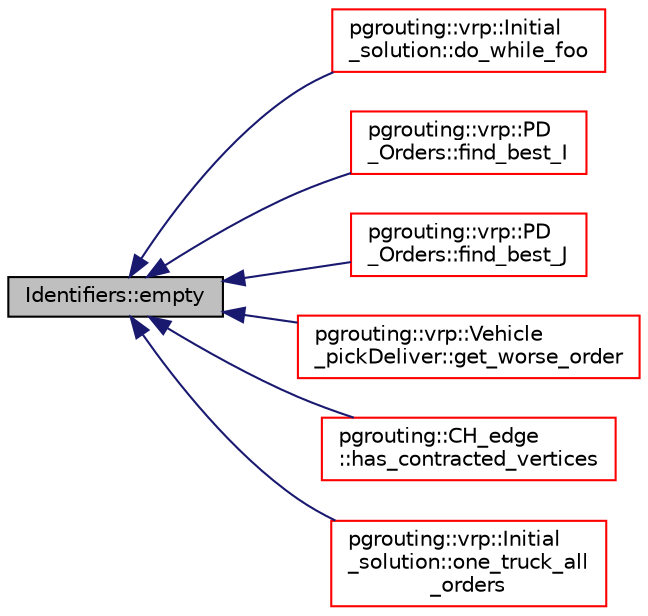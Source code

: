 digraph "Identifiers::empty"
{
  edge [fontname="Helvetica",fontsize="10",labelfontname="Helvetica",labelfontsize="10"];
  node [fontname="Helvetica",fontsize="10",shape=record];
  rankdir="LR";
  Node43 [label="Identifiers::empty",height=0.2,width=0.4,color="black", fillcolor="grey75", style="filled", fontcolor="black"];
  Node43 -> Node44 [dir="back",color="midnightblue",fontsize="10",style="solid",fontname="Helvetica"];
  Node44 [label="pgrouting::vrp::Initial\l_solution::do_while_foo",height=0.2,width=0.4,color="red", fillcolor="white", style="filled",URL="$classpgrouting_1_1vrp_1_1Initial__solution.html#a49860a59bbc3ad10709d9b188321a460"];
  Node43 -> Node46 [dir="back",color="midnightblue",fontsize="10",style="solid",fontname="Helvetica"];
  Node46 [label="pgrouting::vrp::PD\l_Orders::find_best_I",height=0.2,width=0.4,color="red", fillcolor="white", style="filled",URL="$classpgrouting_1_1vrp_1_1PD__Orders.html#a6847ad4ff551e69b2630805f8480f01e"];
  Node43 -> Node56 [dir="back",color="midnightblue",fontsize="10",style="solid",fontname="Helvetica"];
  Node56 [label="pgrouting::vrp::PD\l_Orders::find_best_J",height=0.2,width=0.4,color="red", fillcolor="white", style="filled",URL="$classpgrouting_1_1vrp_1_1PD__Orders.html#a19610270a3a6663b8fa7b05bd7eb839b"];
  Node43 -> Node57 [dir="back",color="midnightblue",fontsize="10",style="solid",fontname="Helvetica"];
  Node57 [label="pgrouting::vrp::Vehicle\l_pickDeliver::get_worse_order",height=0.2,width=0.4,color="red", fillcolor="white", style="filled",URL="$classpgrouting_1_1vrp_1_1Vehicle__pickDeliver.html#ae986b7aeb637a21092142846e6c99799"];
  Node43 -> Node58 [dir="back",color="midnightblue",fontsize="10",style="solid",fontname="Helvetica"];
  Node58 [label="pgrouting::CH_edge\l::has_contracted_vertices",height=0.2,width=0.4,color="red", fillcolor="white", style="filled",URL="$classpgrouting_1_1CH__edge.html#a53fb7fdb0d240c599f0cd9e6824f59a8"];
  Node43 -> Node60 [dir="back",color="midnightblue",fontsize="10",style="solid",fontname="Helvetica"];
  Node60 [label="pgrouting::vrp::Initial\l_solution::one_truck_all\l_orders",height=0.2,width=0.4,color="red", fillcolor="white", style="filled",URL="$classpgrouting_1_1vrp_1_1Initial__solution.html#a7d3ae3ec3e657685315341a8d8395b7e"];
}
